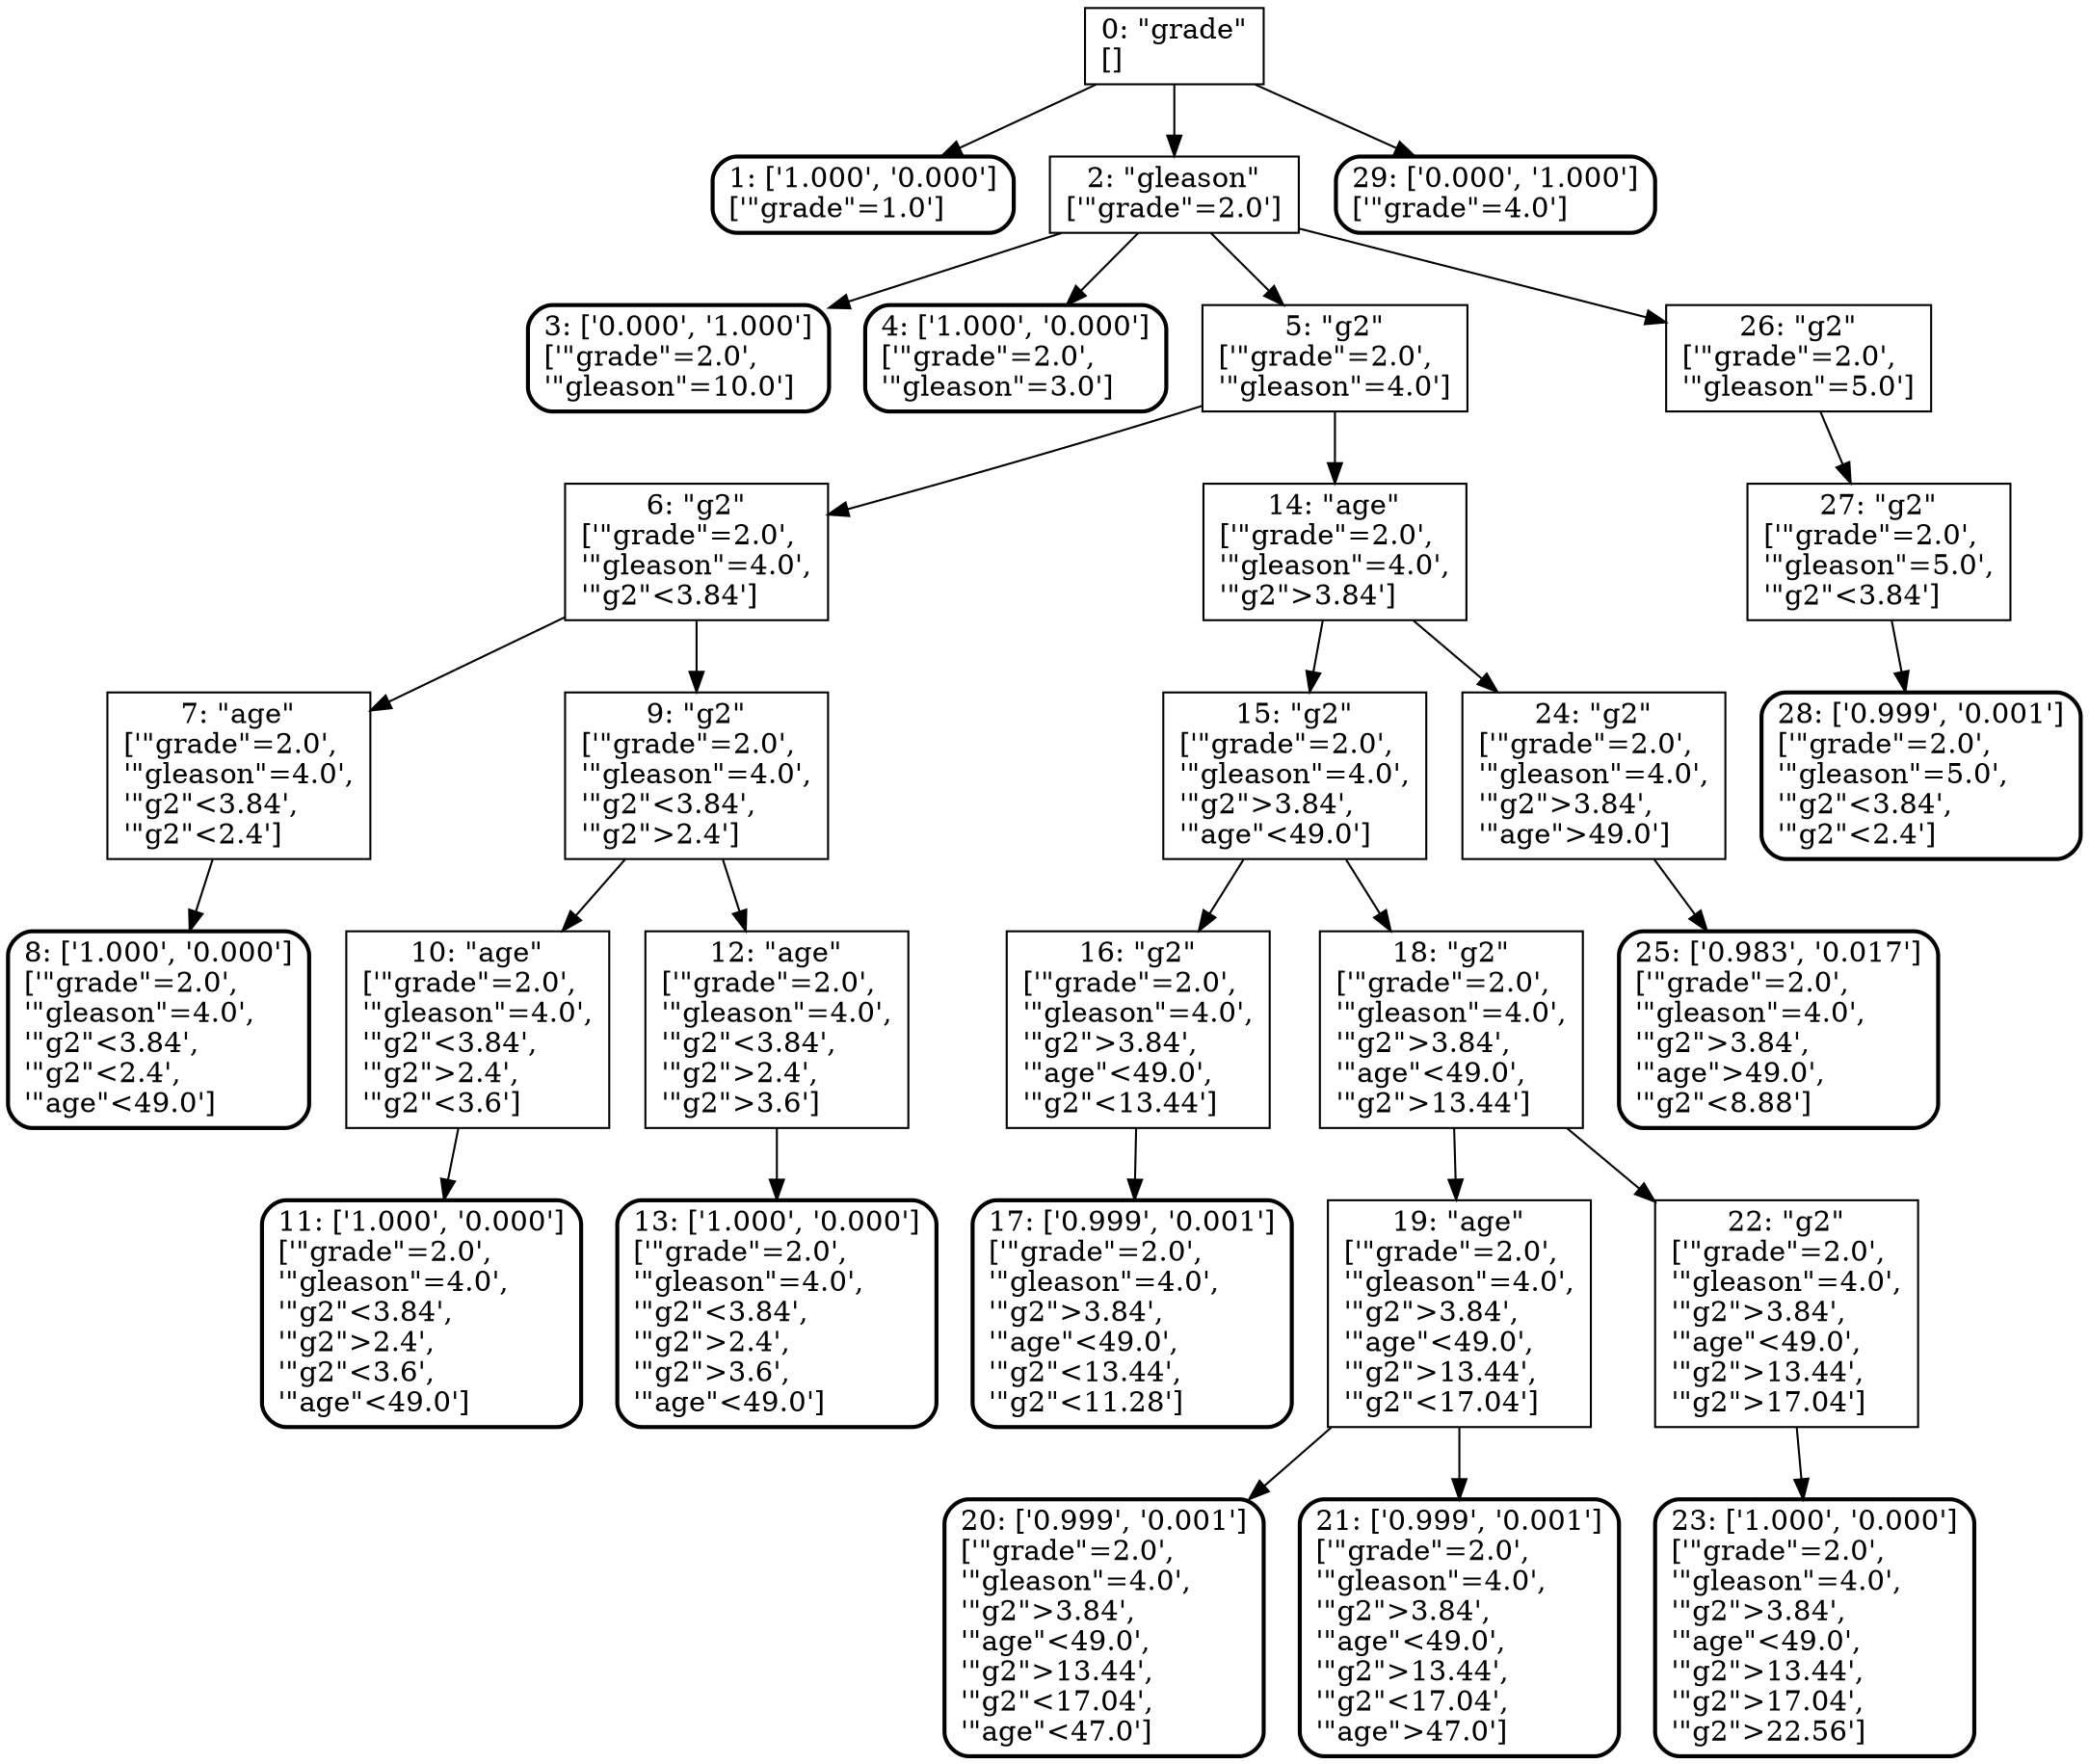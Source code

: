 digraph G {
  node [shape=box]
  "NODE 0" [label="0: \"grade\"\n[]\l"]
    "NODE 0" -> "NODE 1";
    "NODE 0" -> "NODE 2";
    "NODE 0" -> "NODE 29";
  "NODE 1" [label="1: ['1.000', '0.000']\n['\"grade\"=1.0']\l"; style="rounded, bold"]
  "NODE 2" [label="2: \"gleason\"\n['\"grade\"=2.0']\l"]
    "NODE 2" -> "NODE 3";
    "NODE 2" -> "NODE 4";
    "NODE 2" -> "NODE 5";
    "NODE 2" -> "NODE 26";
  "NODE 3" [label="3: ['0.000', '1.000']\n['\"grade\"=2.0',\l'\"gleason\"=10.0']\l"; style="rounded, bold"]
  "NODE 4" [label="4: ['1.000', '0.000']\n['\"grade\"=2.0',\l'\"gleason\"=3.0']\l"; style="rounded, bold"]
  "NODE 5" [label="5: \"g2\"\n['\"grade\"=2.0',\l'\"gleason\"=4.0']\l"]
    "NODE 5" -> "NODE 6";
    "NODE 5" -> "NODE 14";
  "NODE 6" [label="6: \"g2\"\n['\"grade\"=2.0',\l'\"gleason\"=4.0',\l'\"g2\"<3.84']\l"]
    "NODE 6" -> "NODE 7";
    "NODE 6" -> "NODE 9";
  "NODE 7" [label="7: \"age\"\n['\"grade\"=2.0',\l'\"gleason\"=4.0',\l'\"g2\"<3.84',\l'\"g2\"<2.4']\l"]
    "NODE 7" -> "NODE 8";
  "NODE 8" [label="8: ['1.000', '0.000']\n['\"grade\"=2.0',\l'\"gleason\"=4.0',\l'\"g2\"<3.84',\l'\"g2\"<2.4',\l'\"age\"<49.0']\l"; style="rounded, bold"]
  "NODE 9" [label="9: \"g2\"\n['\"grade\"=2.0',\l'\"gleason\"=4.0',\l'\"g2\"<3.84',\l'\"g2\">2.4']\l"]
    "NODE 9" -> "NODE 10";
    "NODE 9" -> "NODE 12";
  "NODE 10" [label="10: \"age\"\n['\"grade\"=2.0',\l'\"gleason\"=4.0',\l'\"g2\"<3.84',\l'\"g2\">2.4',\l'\"g2\"<3.6']\l"]
    "NODE 10" -> "NODE 11";
  "NODE 11" [label="11: ['1.000', '0.000']\n['\"grade\"=2.0',\l'\"gleason\"=4.0',\l'\"g2\"<3.84',\l'\"g2\">2.4',\l'\"g2\"<3.6',\l'\"age\"<49.0']\l"; style="rounded, bold"]
  "NODE 12" [label="12: \"age\"\n['\"grade\"=2.0',\l'\"gleason\"=4.0',\l'\"g2\"<3.84',\l'\"g2\">2.4',\l'\"g2\">3.6']\l"]
    "NODE 12" -> "NODE 13";
  "NODE 13" [label="13: ['1.000', '0.000']\n['\"grade\"=2.0',\l'\"gleason\"=4.0',\l'\"g2\"<3.84',\l'\"g2\">2.4',\l'\"g2\">3.6',\l'\"age\"<49.0']\l"; style="rounded, bold"]
  "NODE 14" [label="14: \"age\"\n['\"grade\"=2.0',\l'\"gleason\"=4.0',\l'\"g2\">3.84']\l"]
    "NODE 14" -> "NODE 15";
    "NODE 14" -> "NODE 24";
  "NODE 15" [label="15: \"g2\"\n['\"grade\"=2.0',\l'\"gleason\"=4.0',\l'\"g2\">3.84',\l'\"age\"<49.0']\l"]
    "NODE 15" -> "NODE 16";
    "NODE 15" -> "NODE 18";
  "NODE 16" [label="16: \"g2\"\n['\"grade\"=2.0',\l'\"gleason\"=4.0',\l'\"g2\">3.84',\l'\"age\"<49.0',\l'\"g2\"<13.44']\l"]
    "NODE 16" -> "NODE 17";
  "NODE 17" [label="17: ['0.999', '0.001']\n['\"grade\"=2.0',\l'\"gleason\"=4.0',\l'\"g2\">3.84',\l'\"age\"<49.0',\l'\"g2\"<13.44',\l'\"g2\"<11.28']\l"; style="rounded, bold"]
  "NODE 18" [label="18: \"g2\"\n['\"grade\"=2.0',\l'\"gleason\"=4.0',\l'\"g2\">3.84',\l'\"age\"<49.0',\l'\"g2\">13.44']\l"]
    "NODE 18" -> "NODE 19";
    "NODE 18" -> "NODE 22";
  "NODE 19" [label="19: \"age\"\n['\"grade\"=2.0',\l'\"gleason\"=4.0',\l'\"g2\">3.84',\l'\"age\"<49.0',\l'\"g2\">13.44',\l'\"g2\"<17.04']\l"]
    "NODE 19" -> "NODE 20";
    "NODE 19" -> "NODE 21";
  "NODE 20" [label="20: ['0.999', '0.001']\n['\"grade\"=2.0',\l'\"gleason\"=4.0',\l'\"g2\">3.84',\l'\"age\"<49.0',\l'\"g2\">13.44',\l'\"g2\"<17.04',\l'\"age\"<47.0']\l"; style="rounded, bold"]
  "NODE 21" [label="21: ['0.999', '0.001']\n['\"grade\"=2.0',\l'\"gleason\"=4.0',\l'\"g2\">3.84',\l'\"age\"<49.0',\l'\"g2\">13.44',\l'\"g2\"<17.04',\l'\"age\">47.0']\l"; style="rounded, bold"]
  "NODE 22" [label="22: \"g2\"\n['\"grade\"=2.0',\l'\"gleason\"=4.0',\l'\"g2\">3.84',\l'\"age\"<49.0',\l'\"g2\">13.44',\l'\"g2\">17.04']\l"]
    "NODE 22" -> "NODE 23";
  "NODE 23" [label="23: ['1.000', '0.000']\n['\"grade\"=2.0',\l'\"gleason\"=4.0',\l'\"g2\">3.84',\l'\"age\"<49.0',\l'\"g2\">13.44',\l'\"g2\">17.04',\l'\"g2\">22.56']\l"; style="rounded, bold"]
  "NODE 24" [label="24: \"g2\"\n['\"grade\"=2.0',\l'\"gleason\"=4.0',\l'\"g2\">3.84',\l'\"age\">49.0']\l"]
    "NODE 24" -> "NODE 25";
  "NODE 25" [label="25: ['0.983', '0.017']\n['\"grade\"=2.0',\l'\"gleason\"=4.0',\l'\"g2\">3.84',\l'\"age\">49.0',\l'\"g2\"<8.88']\l"; style="rounded, bold"]
  "NODE 26" [label="26: \"g2\"\n['\"grade\"=2.0',\l'\"gleason\"=5.0']\l"]
    "NODE 26" -> "NODE 27";
  "NODE 27" [label="27: \"g2\"\n['\"grade\"=2.0',\l'\"gleason\"=5.0',\l'\"g2\"<3.84']\l"]
    "NODE 27" -> "NODE 28";
  "NODE 28" [label="28: ['0.999', '0.001']\n['\"grade\"=2.0',\l'\"gleason\"=5.0',\l'\"g2\"<3.84',\l'\"g2\"<2.4']\l"; style="rounded, bold"]
  "NODE 29" [label="29: ['0.000', '1.000']\n['\"grade\"=4.0']\l"; style="rounded, bold"]
}
